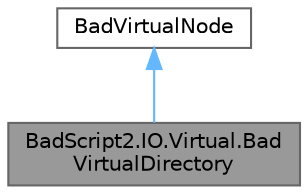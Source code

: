 digraph "BadScript2.IO.Virtual.BadVirtualDirectory"
{
 // LATEX_PDF_SIZE
  bgcolor="transparent";
  edge [fontname=Helvetica,fontsize=10,labelfontname=Helvetica,labelfontsize=10];
  node [fontname=Helvetica,fontsize=10,shape=box,height=0.2,width=0.4];
  Node1 [id="Node000001",label="BadScript2.IO.Virtual.Bad\lVirtualDirectory",height=0.2,width=0.4,color="gray40", fillcolor="grey60", style="filled", fontcolor="black",tooltip="Represents a Virtual File System Directory Entry."];
  Node2 -> Node1 [id="edge1_Node000001_Node000002",dir="back",color="steelblue1",style="solid",tooltip=" "];
  Node2 [id="Node000002",label="BadVirtualNode",height=0.2,width=0.4,color="gray40", fillcolor="white", style="filled",URL="$class_bad_script2_1_1_i_o_1_1_virtual_1_1_bad_virtual_node.html",tooltip="Base class for all Virtual Filesystem Nodes."];
}
